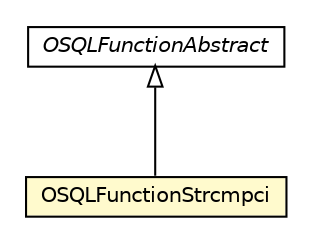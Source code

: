 #!/usr/local/bin/dot
#
# Class diagram 
# Generated by UMLGraph version R5_6-24-gf6e263 (http://www.umlgraph.org/)
#

digraph G {
	edge [fontname="Helvetica",fontsize=10,labelfontname="Helvetica",labelfontsize=10];
	node [fontname="Helvetica",fontsize=10,shape=plaintext];
	nodesep=0.25;
	ranksep=0.5;
	// com.orientechnologies.orient.core.sql.functions.OSQLFunctionAbstract
	c6214046 [label=<<table title="com.orientechnologies.orient.core.sql.functions.OSQLFunctionAbstract" border="0" cellborder="1" cellspacing="0" cellpadding="2" port="p" href="../OSQLFunctionAbstract.html">
		<tr><td><table border="0" cellspacing="0" cellpadding="1">
<tr><td align="center" balign="center"><font face="Helvetica-Oblique"> OSQLFunctionAbstract </font></td></tr>
		</table></td></tr>
		</table>>, URL="../OSQLFunctionAbstract.html", fontname="Helvetica", fontcolor="black", fontsize=10.0];
	// com.orientechnologies.orient.core.sql.functions.misc.OSQLFunctionStrcmpci
	c6214056 [label=<<table title="com.orientechnologies.orient.core.sql.functions.misc.OSQLFunctionStrcmpci" border="0" cellborder="1" cellspacing="0" cellpadding="2" port="p" bgcolor="lemonChiffon" href="./OSQLFunctionStrcmpci.html">
		<tr><td><table border="0" cellspacing="0" cellpadding="1">
<tr><td align="center" balign="center"> OSQLFunctionStrcmpci </td></tr>
		</table></td></tr>
		</table>>, URL="./OSQLFunctionStrcmpci.html", fontname="Helvetica", fontcolor="black", fontsize=10.0];
	//com.orientechnologies.orient.core.sql.functions.misc.OSQLFunctionStrcmpci extends com.orientechnologies.orient.core.sql.functions.OSQLFunctionAbstract
	c6214046:p -> c6214056:p [dir=back,arrowtail=empty];
}


